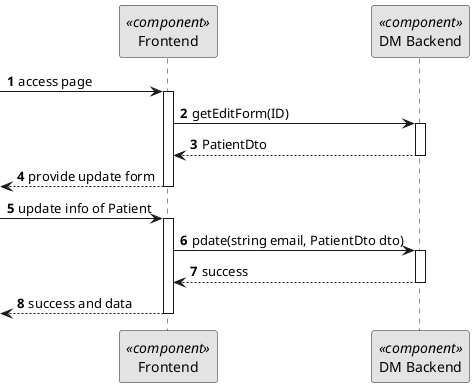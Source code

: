 @startuml 5.1.4
skinparam monochrome true
skinparam packageStyle rectangle
skinparam shadowing false

autonumber

participant "Frontend" as FE <<component>>
participant "DM Backend" as BE <<component>>

-> FE: access page
activate FE
FE -> BE: getEditForm(ID)
activate BE
BE --> FE: PatientDto
deactivate BE
<-- FE : provide update form
deactivate FE
-> FE : update info of Patient
activate FE
FE -> BE: pdate(string email, PatientDto dto)
activate BE

BE --> FE: success
deactivate BE
<-- FE : success and data

deactivate FE




@enduml